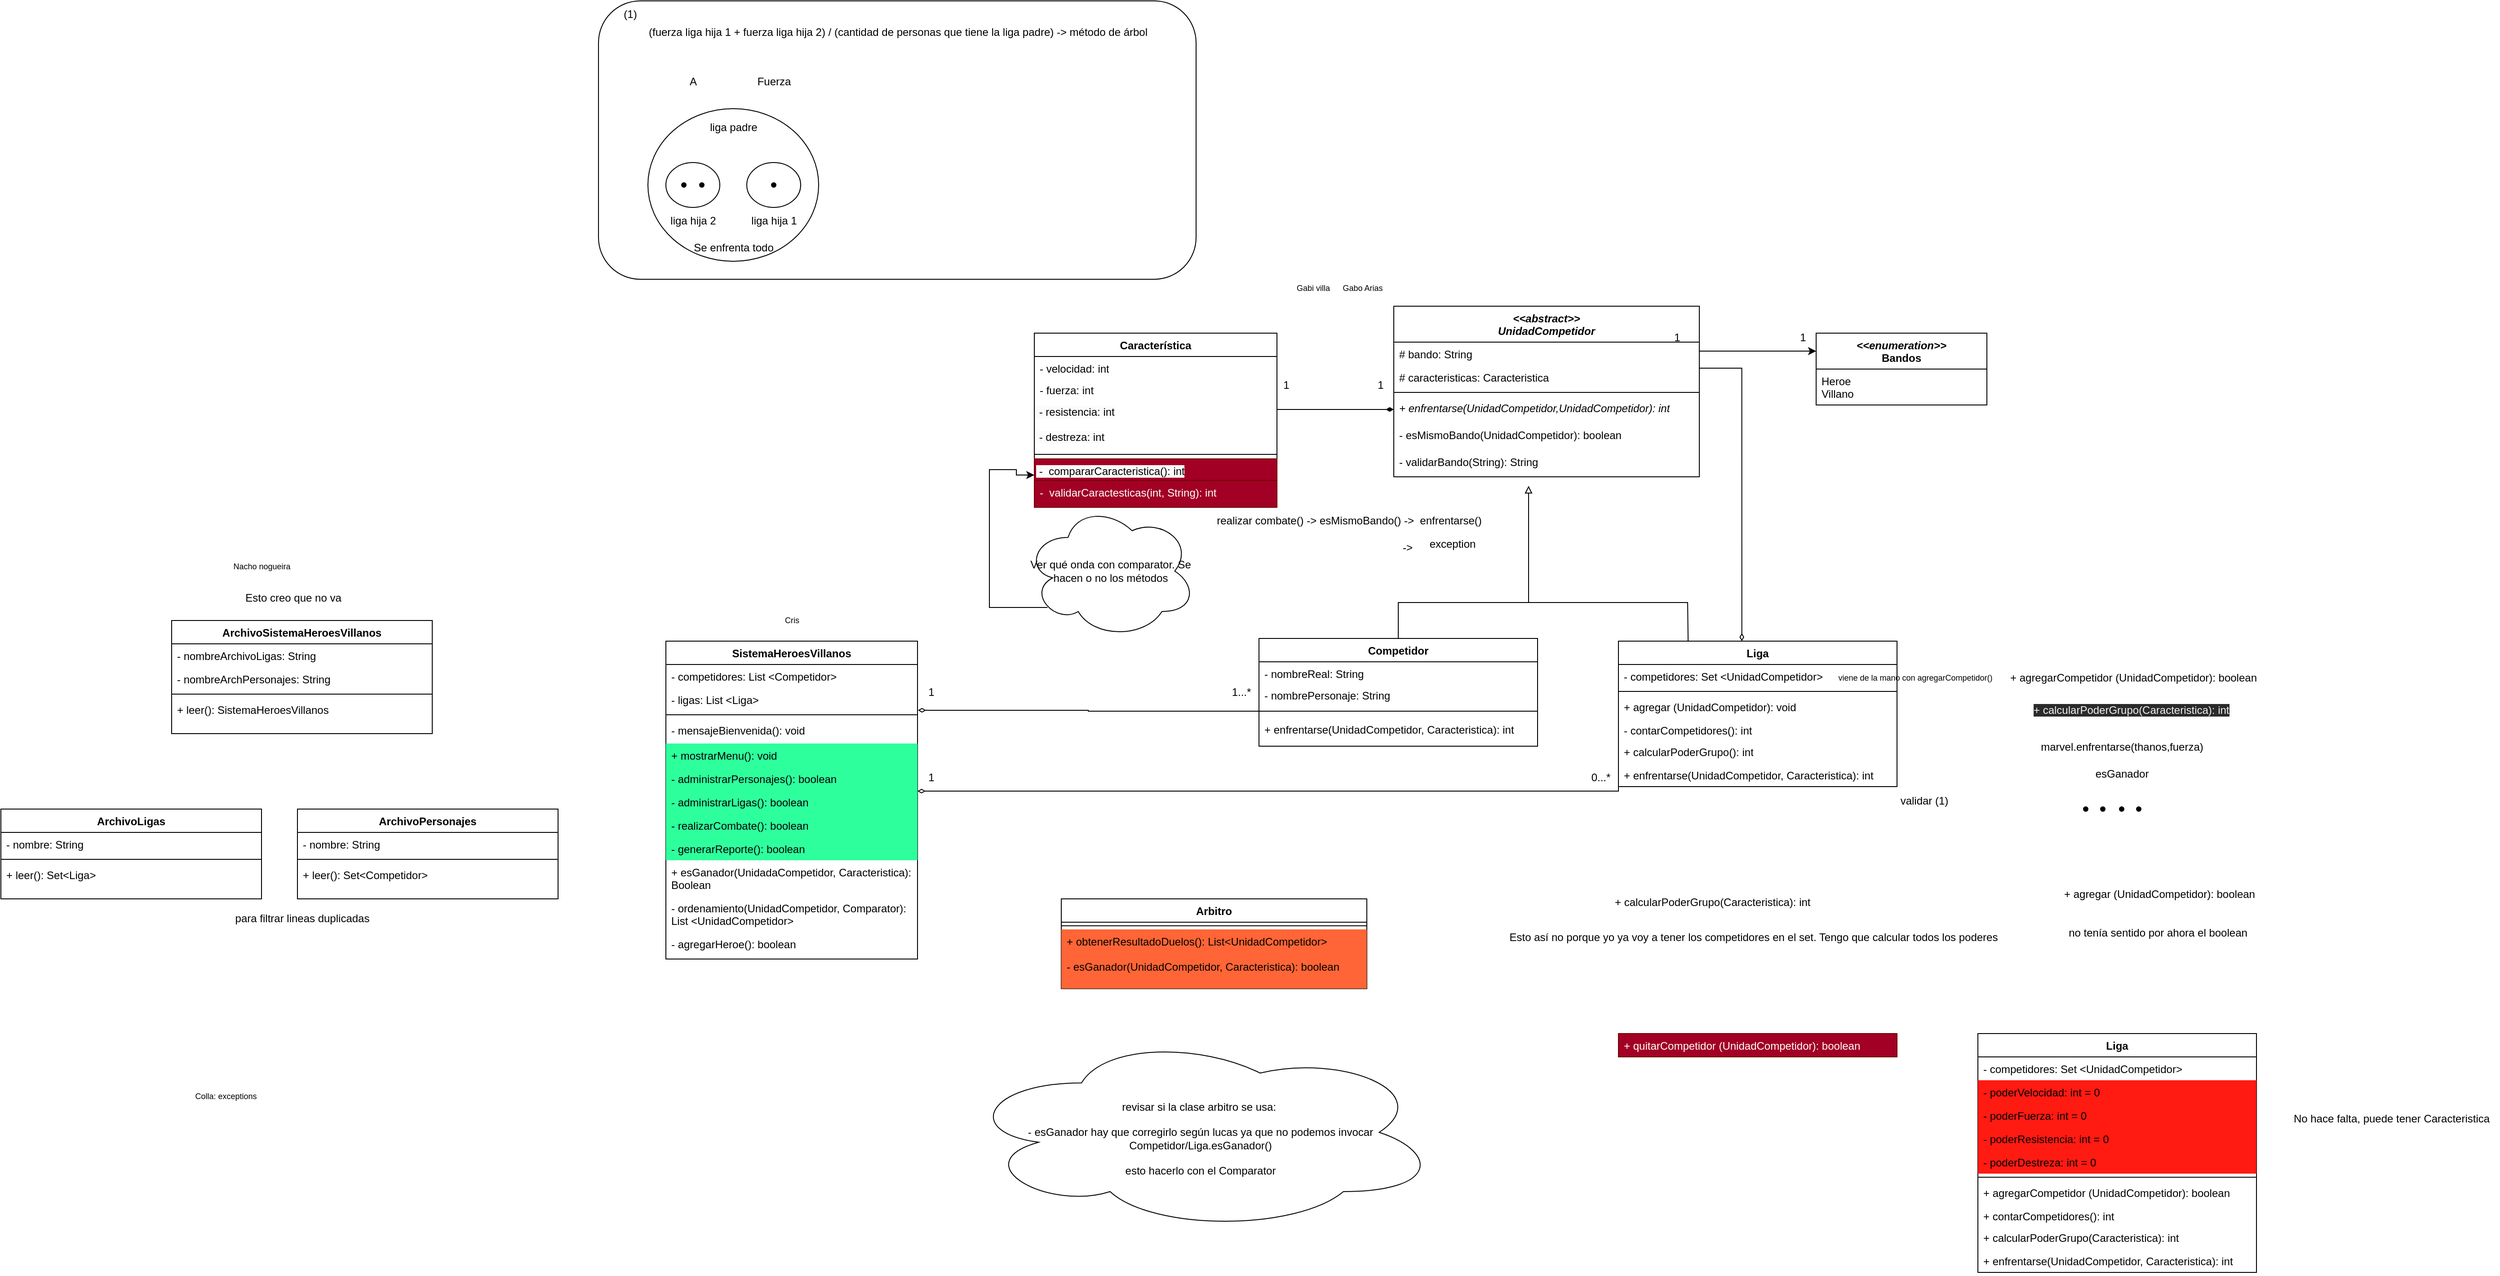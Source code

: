 <mxfile version="22.0.8" type="device">
  <diagram name="Page-1" id="vqeGl7__MS6L4NNuizfv">
    <mxGraphModel dx="3026" dy="1610" grid="1" gridSize="10" guides="1" tooltips="1" connect="1" arrows="1" fold="1" page="1" pageScale="1" pageWidth="850" pageHeight="1100" math="0" shadow="0">
      <root>
        <mxCell id="0" />
        <mxCell id="1" parent="0" />
        <mxCell id="6iUq0RLo29yA2gXEmjWx-30" value="" style="rounded=1;whiteSpace=wrap;html=1;" parent="1" vertex="1">
          <mxGeometry x="-675" y="-390" width="665" height="310" as="geometry" />
        </mxCell>
        <mxCell id="stxOI4bzDLG80uCZGU0x-5" value="&lt;i&gt;&amp;lt;&amp;lt;abstract&amp;gt;&amp;gt;&lt;br&gt;UnidadCompetidor&lt;/i&gt;" style="swimlane;fontStyle=1;align=center;verticalAlign=top;childLayout=stackLayout;horizontal=1;startSize=40;horizontalStack=0;resizeParent=1;resizeParentMax=0;resizeLast=0;collapsible=1;marginBottom=0;whiteSpace=wrap;html=1;" parent="1" vertex="1">
          <mxGeometry x="210" y="-50" width="340" height="190" as="geometry" />
        </mxCell>
        <mxCell id="AcUW_i01gj4ODNEYfbEC-1" value="# bando: String" style="text;strokeColor=none;fillColor=none;align=left;verticalAlign=top;spacingLeft=4;spacingRight=4;overflow=hidden;rotatable=0;points=[[0,0.5],[1,0.5]];portConstraint=eastwest;whiteSpace=wrap;html=1;" parent="stxOI4bzDLG80uCZGU0x-5" vertex="1">
          <mxGeometry y="40" width="340" height="26" as="geometry" />
        </mxCell>
        <mxCell id="llh7_zKv0ECWSXMCoc-f-8" value="# caracteristicas: Caracteristica" style="text;strokeColor=none;fillColor=none;align=left;verticalAlign=top;spacingLeft=4;spacingRight=4;overflow=hidden;rotatable=0;points=[[0,0.5],[1,0.5]];portConstraint=eastwest;whiteSpace=wrap;html=1;" parent="stxOI4bzDLG80uCZGU0x-5" vertex="1">
          <mxGeometry y="66" width="340" height="26" as="geometry" />
        </mxCell>
        <mxCell id="stxOI4bzDLG80uCZGU0x-8" value="" style="line;strokeWidth=1;fillColor=none;align=left;verticalAlign=middle;spacingTop=-1;spacingLeft=3;spacingRight=3;rotatable=0;labelPosition=right;points=[];portConstraint=eastwest;strokeColor=inherit;" parent="stxOI4bzDLG80uCZGU0x-5" vertex="1">
          <mxGeometry y="92" width="340" height="8" as="geometry" />
        </mxCell>
        <mxCell id="stxOI4bzDLG80uCZGU0x-10" value="&lt;i&gt;+ enfrentarse(UnidadCompetidor,UnidadCompetidor): int&lt;/i&gt;" style="text;strokeColor=none;fillColor=none;align=left;verticalAlign=top;spacingLeft=4;spacingRight=4;overflow=hidden;rotatable=0;points=[[0,0.5],[1,0.5]];portConstraint=eastwest;whiteSpace=wrap;html=1;" parent="stxOI4bzDLG80uCZGU0x-5" vertex="1">
          <mxGeometry y="100" width="340" height="30" as="geometry" />
        </mxCell>
        <mxCell id="llh7_zKv0ECWSXMCoc-f-4" value="- esMismoBando(UnidadCompetidor): boolean" style="text;strokeColor=none;fillColor=none;align=left;verticalAlign=top;spacingLeft=4;spacingRight=4;overflow=hidden;rotatable=0;points=[[0,0.5],[1,0.5]];portConstraint=eastwest;whiteSpace=wrap;html=1;" parent="stxOI4bzDLG80uCZGU0x-5" vertex="1">
          <mxGeometry y="130" width="340" height="30" as="geometry" />
        </mxCell>
        <mxCell id="AcUW_i01gj4ODNEYfbEC-2" value="- validarBando(String): String" style="text;strokeColor=none;fillColor=none;align=left;verticalAlign=top;spacingLeft=4;spacingRight=4;overflow=hidden;rotatable=0;points=[[0,0.5],[1,0.5]];portConstraint=eastwest;whiteSpace=wrap;html=1;" parent="stxOI4bzDLG80uCZGU0x-5" vertex="1">
          <mxGeometry y="160" width="340" height="30" as="geometry" />
        </mxCell>
        <mxCell id="stxOI4bzDLG80uCZGU0x-12" style="edgeStyle=orthogonalEdgeStyle;rounded=0;orthogonalLoop=1;jettySize=auto;html=1;endArrow=none;endFill=0;startArrow=diamondThin;startFill=0;exitX=0.443;exitY=0;exitDx=0;exitDy=0;exitPerimeter=0;" parent="1" source="stxOI4bzDLG80uCZGU0x-13" edge="1">
          <mxGeometry relative="1" as="geometry">
            <mxPoint x="530.034" y="437.1" as="sourcePoint" />
            <mxPoint x="550" y="19" as="targetPoint" />
            <Array as="points">
              <mxPoint x="597" y="19" />
            </Array>
          </mxGeometry>
        </mxCell>
        <mxCell id="stxOI4bzDLG80uCZGU0x-13" value="Liga" style="swimlane;fontStyle=1;align=center;verticalAlign=top;childLayout=stackLayout;horizontal=1;startSize=26;horizontalStack=0;resizeParent=1;resizeParentMax=0;resizeLast=0;collapsible=1;marginBottom=0;whiteSpace=wrap;html=1;" parent="1" vertex="1">
          <mxGeometry x="460" y="323" width="310" height="162" as="geometry" />
        </mxCell>
        <mxCell id="stxOI4bzDLG80uCZGU0x-14" value="- competidores: Set &amp;lt;UnidadCompetidor&amp;gt;&amp;nbsp;" style="text;strokeColor=none;fillColor=none;align=left;verticalAlign=top;spacingLeft=4;spacingRight=4;overflow=hidden;rotatable=0;points=[[0,0.5],[1,0.5]];portConstraint=eastwest;whiteSpace=wrap;html=1;" parent="stxOI4bzDLG80uCZGU0x-13" vertex="1">
          <mxGeometry y="26" width="310" height="26" as="geometry" />
        </mxCell>
        <mxCell id="stxOI4bzDLG80uCZGU0x-15" value="" style="line;strokeWidth=1;fillColor=none;align=left;verticalAlign=middle;spacingTop=-1;spacingLeft=3;spacingRight=3;rotatable=0;labelPosition=right;points=[];portConstraint=eastwest;strokeColor=inherit;" parent="stxOI4bzDLG80uCZGU0x-13" vertex="1">
          <mxGeometry y="52" width="310" height="8" as="geometry" />
        </mxCell>
        <mxCell id="b7jHJYOFLMWEE6eawsv5-22" value="+ agregar (UnidadCompetidor): void" style="text;strokeColor=none;fillColor=none;align=left;verticalAlign=top;spacingLeft=4;spacingRight=4;overflow=hidden;rotatable=0;points=[[0,0.5],[1,0.5]];portConstraint=eastwest;whiteSpace=wrap;html=1;" parent="stxOI4bzDLG80uCZGU0x-13" vertex="1">
          <mxGeometry y="60" width="310" height="26" as="geometry" />
        </mxCell>
        <mxCell id="6iUq0RLo29yA2gXEmjWx-31" value="- contarCompetidores(): int" style="text;strokeColor=none;fillColor=none;align=left;verticalAlign=top;spacingLeft=4;spacingRight=4;overflow=hidden;rotatable=0;points=[[0,0.5],[1,0.5]];portConstraint=eastwest;whiteSpace=wrap;html=1;" parent="stxOI4bzDLG80uCZGU0x-13" vertex="1">
          <mxGeometry y="86" width="310" height="24" as="geometry" />
        </mxCell>
        <mxCell id="stxOI4bzDLG80uCZGU0x-54" value="+ calcularPoderGrupo(): int" style="text;strokeColor=none;fillColor=none;align=left;verticalAlign=top;spacingLeft=4;spacingRight=4;overflow=hidden;rotatable=0;points=[[0,0.5],[1,0.5]];portConstraint=eastwest;whiteSpace=wrap;html=1;" parent="stxOI4bzDLG80uCZGU0x-13" vertex="1">
          <mxGeometry y="110" width="310" height="26" as="geometry" />
        </mxCell>
        <mxCell id="stxOI4bzDLG80uCZGU0x-16" value="+ enfrentarse(UnidadCompetidor, Caracteristica): int" style="text;strokeColor=none;fillColor=none;align=left;verticalAlign=top;spacingLeft=4;spacingRight=4;overflow=hidden;rotatable=0;points=[[0,0.5],[1,0.5]];portConstraint=eastwest;whiteSpace=wrap;html=1;" parent="stxOI4bzDLG80uCZGU0x-13" vertex="1">
          <mxGeometry y="136" width="310" height="26" as="geometry" />
        </mxCell>
        <mxCell id="b7jHJYOFLMWEE6eawsv5-19" style="edgeStyle=orthogonalEdgeStyle;rounded=0;orthogonalLoop=1;jettySize=auto;html=1;endArrow=none;endFill=0;" parent="1" source="stxOI4bzDLG80uCZGU0x-29" edge="1">
          <mxGeometry relative="1" as="geometry">
            <mxPoint x="360" y="280" as="targetPoint" />
            <Array as="points">
              <mxPoint x="215" y="280" />
            </Array>
          </mxGeometry>
        </mxCell>
        <mxCell id="stxOI4bzDLG80uCZGU0x-29" value="Competidor" style="swimlane;fontStyle=1;align=center;verticalAlign=top;childLayout=stackLayout;horizontal=1;startSize=26;horizontalStack=0;resizeParent=1;resizeParentMax=0;resizeLast=0;collapsible=1;marginBottom=0;whiteSpace=wrap;html=1;" parent="1" vertex="1">
          <mxGeometry x="60" y="320" width="310" height="120" as="geometry" />
        </mxCell>
        <mxCell id="stxOI4bzDLG80uCZGU0x-6" value="- nombreReal: String" style="text;strokeColor=none;fillColor=none;align=left;verticalAlign=top;spacingLeft=4;spacingRight=4;overflow=hidden;rotatable=0;points=[[0,0.5],[1,0.5]];portConstraint=eastwest;whiteSpace=wrap;html=1;" parent="stxOI4bzDLG80uCZGU0x-29" vertex="1">
          <mxGeometry y="26" width="310" height="24" as="geometry" />
        </mxCell>
        <mxCell id="b7jHJYOFLMWEE6eawsv5-17" value="- nombrePersonaje: String" style="text;strokeColor=none;fillColor=none;align=left;verticalAlign=top;spacingLeft=4;spacingRight=4;overflow=hidden;rotatable=0;points=[[0,0.5],[1,0.5]];portConstraint=eastwest;whiteSpace=wrap;html=1;" parent="stxOI4bzDLG80uCZGU0x-29" vertex="1">
          <mxGeometry y="50" width="310" height="24" as="geometry" />
        </mxCell>
        <mxCell id="stxOI4bzDLG80uCZGU0x-31" value="" style="line;strokeWidth=1;fillColor=none;align=left;verticalAlign=middle;spacingTop=-1;spacingLeft=3;spacingRight=3;rotatable=0;labelPosition=right;points=[];portConstraint=eastwest;strokeColor=inherit;" parent="stxOI4bzDLG80uCZGU0x-29" vertex="1">
          <mxGeometry y="74" width="310" height="14" as="geometry" />
        </mxCell>
        <mxCell id="stxOI4bzDLG80uCZGU0x-32" value="+ enfrentarse(UnidadCompetidor, Caracteristica): int" style="text;strokeColor=none;fillColor=none;align=left;verticalAlign=top;spacingLeft=4;spacingRight=4;overflow=hidden;rotatable=0;points=[[0,0.5],[1,0.5]];portConstraint=eastwest;whiteSpace=wrap;html=1;" parent="stxOI4bzDLG80uCZGU0x-29" vertex="1">
          <mxGeometry y="88" width="310" height="32" as="geometry" />
        </mxCell>
        <mxCell id="stxOI4bzDLG80uCZGU0x-33" style="edgeStyle=orthogonalEdgeStyle;rounded=0;orthogonalLoop=1;jettySize=auto;html=1;endArrow=block;endFill=0;exitX=0.25;exitY=0;exitDx=0;exitDy=0;" parent="1" source="stxOI4bzDLG80uCZGU0x-13" edge="1">
          <mxGeometry relative="1" as="geometry">
            <mxPoint x="485" y="319.01" as="sourcePoint" />
            <mxPoint x="360" y="150" as="targetPoint" />
            <Array as="points">
              <mxPoint x="537" y="320" />
              <mxPoint x="537" y="280" />
              <mxPoint x="359" y="280" />
            </Array>
          </mxGeometry>
        </mxCell>
        <mxCell id="stxOI4bzDLG80uCZGU0x-60" style="edgeStyle=orthogonalEdgeStyle;rounded=0;orthogonalLoop=1;jettySize=auto;html=1;endArrow=diamondThin;endFill=1;exitX=1;exitY=0;exitDx=0;exitDy=0;entryX=0;entryY=0.5;entryDx=0;entryDy=0;" parent="1" source="llh7_zKv0ECWSXMCoc-f-53" target="stxOI4bzDLG80uCZGU0x-10" edge="1">
          <mxGeometry relative="1" as="geometry">
            <mxPoint x="210" y="100" as="targetPoint" />
            <Array as="points">
              <mxPoint x="80" y="65" />
            </Array>
          </mxGeometry>
        </mxCell>
        <mxCell id="stxOI4bzDLG80uCZGU0x-56" value="Característica" style="swimlane;fontStyle=1;align=center;verticalAlign=top;childLayout=stackLayout;horizontal=1;startSize=26;horizontalStack=0;resizeParent=1;resizeParentMax=0;resizeLast=0;collapsible=1;marginBottom=0;whiteSpace=wrap;html=1;" parent="1" vertex="1">
          <mxGeometry x="-190" y="-20" width="270" height="194" as="geometry" />
        </mxCell>
        <mxCell id="llh7_zKv0ECWSXMCoc-f-51" value="&lt;div&gt;- velocidad: int&lt;br&gt;&lt;/div&gt;" style="text;strokeColor=none;fillColor=none;align=left;verticalAlign=top;spacingLeft=4;spacingRight=4;overflow=hidden;rotatable=0;points=[[0,0.5],[1,0.5]];portConstraint=eastwest;whiteSpace=wrap;html=1;" parent="stxOI4bzDLG80uCZGU0x-56" vertex="1">
          <mxGeometry y="26" width="270" height="24" as="geometry" />
        </mxCell>
        <mxCell id="llh7_zKv0ECWSXMCoc-f-52" value="&lt;div&gt;- fuerza: int&lt;br&gt;&lt;/div&gt;" style="text;strokeColor=none;fillColor=none;align=left;verticalAlign=top;spacingLeft=4;spacingRight=4;overflow=hidden;rotatable=0;points=[[0,0.5],[1,0.5]];portConstraint=eastwest;whiteSpace=wrap;html=1;" parent="stxOI4bzDLG80uCZGU0x-56" vertex="1">
          <mxGeometry y="50" width="270" height="24" as="geometry" />
        </mxCell>
        <mxCell id="llh7_zKv0ECWSXMCoc-f-53" value="&lt;span style=&quot;color: rgb(0, 0, 0); font-family: Helvetica; font-size: 12px; font-style: normal; font-variant-ligatures: normal; font-variant-caps: normal; font-weight: 400; letter-spacing: normal; orphans: 2; text-align: left; text-indent: 0px; text-transform: none; widows: 2; word-spacing: 0px; -webkit-text-stroke-width: 0px; background-color: rgb(251, 251, 251); text-decoration-thickness: initial; text-decoration-style: initial; text-decoration-color: initial; float: none; display: inline !important;&quot;&gt;&amp;nbsp;- resistencia: int&lt;/span&gt;" style="text;whiteSpace=wrap;html=1;" parent="stxOI4bzDLG80uCZGU0x-56" vertex="1">
          <mxGeometry y="74" width="270" height="28" as="geometry" />
        </mxCell>
        <mxCell id="llh7_zKv0ECWSXMCoc-f-54" value="&lt;span style=&quot;color: rgb(0, 0, 0); font-family: Helvetica; font-size: 12px; font-style: normal; font-variant-ligatures: normal; font-variant-caps: normal; font-weight: 400; letter-spacing: normal; orphans: 2; text-align: left; text-indent: 0px; text-transform: none; widows: 2; word-spacing: 0px; -webkit-text-stroke-width: 0px; background-color: rgb(251, 251, 251); text-decoration-thickness: initial; text-decoration-style: initial; text-decoration-color: initial; float: none; display: inline !important;&quot;&gt;&amp;nbsp;- destreza: int&lt;/span&gt;" style="text;whiteSpace=wrap;html=1;" parent="stxOI4bzDLG80uCZGU0x-56" vertex="1">
          <mxGeometry y="102" width="270" height="28" as="geometry" />
        </mxCell>
        <mxCell id="stxOI4bzDLG80uCZGU0x-58" value="" style="line;strokeWidth=1;fillColor=none;align=left;verticalAlign=middle;spacingTop=-1;spacingLeft=3;spacingRight=3;rotatable=0;labelPosition=right;points=[];portConstraint=eastwest;strokeColor=inherit;" parent="stxOI4bzDLG80uCZGU0x-56" vertex="1">
          <mxGeometry y="130" width="270" height="10" as="geometry" />
        </mxCell>
        <mxCell id="llh7_zKv0ECWSXMCoc-f-57" value="&lt;span style=&quot;color: rgb(0, 0, 0); font-family: Helvetica; font-size: 12px; font-style: normal; font-variant-ligatures: normal; font-variant-caps: normal; font-weight: 400; letter-spacing: normal; orphans: 2; text-align: left; text-indent: 0px; text-transform: none; widows: 2; word-spacing: 0px; -webkit-text-stroke-width: 0px; background-color: rgb(251, 251, 251); text-decoration-thickness: initial; text-decoration-style: initial; text-decoration-color: initial; float: none; display: inline !important;&quot;&gt;&amp;nbsp;-&amp;nbsp; compararCaracteristica(): int&lt;/span&gt;" style="text;whiteSpace=wrap;html=1;fillColor=#a20025;fontColor=#ffffff;strokeColor=#6F0000;" parent="stxOI4bzDLG80uCZGU0x-56" vertex="1">
          <mxGeometry y="140" width="270" height="24" as="geometry" />
        </mxCell>
        <mxCell id="llh7_zKv0ECWSXMCoc-f-47" value="-&amp;nbsp; validarCaractesticas(int, String): int" style="text;strokeColor=#6F0000;fillColor=#a20025;align=left;verticalAlign=top;spacingLeft=4;spacingRight=4;overflow=hidden;rotatable=0;points=[[0,0.5],[1,0.5]];portConstraint=eastwest;whiteSpace=wrap;html=1;fontColor=#ffffff;" parent="stxOI4bzDLG80uCZGU0x-56" vertex="1">
          <mxGeometry y="164" width="270" height="30" as="geometry" />
        </mxCell>
        <mxCell id="H1fsQ4VHug_uVCeDuns9-3" style="edgeStyle=orthogonalEdgeStyle;rounded=0;orthogonalLoop=1;jettySize=auto;html=1;startArrow=diamondThin;startFill=0;endArrow=none;endFill=0;exitX=1.002;exitY=0.961;exitDx=0;exitDy=0;exitPerimeter=0;" parent="1" source="H1fsQ4VHug_uVCeDuns9-2" edge="1">
          <mxGeometry relative="1" as="geometry">
            <mxPoint x="60" y="400" as="targetPoint" />
            <Array as="points">
              <mxPoint x="-130" y="400" />
              <mxPoint x="60" y="401" />
            </Array>
          </mxGeometry>
        </mxCell>
        <mxCell id="H1fsQ4VHug_uVCeDuns9-5" style="edgeStyle=orthogonalEdgeStyle;rounded=0;orthogonalLoop=1;jettySize=auto;html=1;entryX=0;entryY=0.5;entryDx=0;entryDy=0;endArrow=none;endFill=0;startArrow=diamondThin;startFill=0;" parent="1" source="stxOI4bzDLG80uCZGU0x-63" target="stxOI4bzDLG80uCZGU0x-54" edge="1">
          <mxGeometry relative="1" as="geometry">
            <Array as="points">
              <mxPoint x="460" y="490" />
            </Array>
          </mxGeometry>
        </mxCell>
        <mxCell id="stxOI4bzDLG80uCZGU0x-63" value="SistemaHeroesVillanos" style="swimlane;fontStyle=1;align=center;verticalAlign=top;childLayout=stackLayout;horizontal=1;startSize=26;horizontalStack=0;resizeParent=1;resizeParentMax=0;resizeLast=0;collapsible=1;marginBottom=0;whiteSpace=wrap;html=1;" parent="1" vertex="1">
          <mxGeometry x="-600" y="323" width="280" height="354" as="geometry" />
        </mxCell>
        <mxCell id="stxOI4bzDLG80uCZGU0x-69" value="- competidores: List &amp;lt;Competidor&amp;gt;" style="text;strokeColor=none;fillColor=none;align=left;verticalAlign=top;spacingLeft=4;spacingRight=4;overflow=hidden;rotatable=0;points=[[0,0.5],[1,0.5]];portConstraint=eastwest;whiteSpace=wrap;html=1;" parent="stxOI4bzDLG80uCZGU0x-63" vertex="1">
          <mxGeometry y="26" width="280" height="26" as="geometry" />
        </mxCell>
        <mxCell id="H1fsQ4VHug_uVCeDuns9-2" value="- ligas: List &amp;lt;Liga&amp;gt;" style="text;strokeColor=none;fillColor=none;align=left;verticalAlign=top;spacingLeft=4;spacingRight=4;overflow=hidden;rotatable=0;points=[[0,0.5],[1,0.5]];portConstraint=eastwest;whiteSpace=wrap;html=1;" parent="stxOI4bzDLG80uCZGU0x-63" vertex="1">
          <mxGeometry y="52" width="280" height="26" as="geometry" />
        </mxCell>
        <mxCell id="stxOI4bzDLG80uCZGU0x-70" value="" style="line;strokeWidth=1;fillColor=none;align=left;verticalAlign=middle;spacingTop=-1;spacingLeft=3;spacingRight=3;rotatable=0;labelPosition=right;points=[];portConstraint=eastwest;strokeColor=inherit;" parent="stxOI4bzDLG80uCZGU0x-63" vertex="1">
          <mxGeometry y="78" width="280" height="8" as="geometry" />
        </mxCell>
        <mxCell id="stxOI4bzDLG80uCZGU0x-72" value="- mensajeBienvenida(): void" style="text;strokeColor=none;fillColor=none;align=left;verticalAlign=top;spacingLeft=4;spacingRight=4;overflow=hidden;rotatable=0;points=[[0,0.5],[1,0.5]];portConstraint=eastwest;whiteSpace=wrap;html=1;" parent="stxOI4bzDLG80uCZGU0x-63" vertex="1">
          <mxGeometry y="86" width="280" height="28" as="geometry" />
        </mxCell>
        <mxCell id="stxOI4bzDLG80uCZGU0x-71" value="+ mostrarMenu(): void" style="text;strokeColor=none;fillColor=#2EFF9D;align=left;verticalAlign=top;spacingLeft=4;spacingRight=4;overflow=hidden;rotatable=0;points=[[0,0.5],[1,0.5]];portConstraint=eastwest;whiteSpace=wrap;html=1;" parent="stxOI4bzDLG80uCZGU0x-63" vertex="1">
          <mxGeometry y="114" width="280" height="26" as="geometry" />
        </mxCell>
        <mxCell id="stxOI4bzDLG80uCZGU0x-74" value="- administrarPersonajes(): boolean" style="text;strokeColor=none;fillColor=#2EFF9D;align=left;verticalAlign=top;spacingLeft=4;spacingRight=4;overflow=hidden;rotatable=0;points=[[0,0.5],[1,0.5]];portConstraint=eastwest;whiteSpace=wrap;html=1;" parent="stxOI4bzDLG80uCZGU0x-63" vertex="1">
          <mxGeometry y="140" width="280" height="26" as="geometry" />
        </mxCell>
        <mxCell id="stxOI4bzDLG80uCZGU0x-75" value="- administrarLigas(): boolean" style="text;strokeColor=none;fillColor=#2EFF9D;align=left;verticalAlign=top;spacingLeft=4;spacingRight=4;overflow=hidden;rotatable=0;points=[[0,0.5],[1,0.5]];portConstraint=eastwest;whiteSpace=wrap;html=1;" parent="stxOI4bzDLG80uCZGU0x-63" vertex="1">
          <mxGeometry y="166" width="280" height="26" as="geometry" />
        </mxCell>
        <mxCell id="stxOI4bzDLG80uCZGU0x-76" value="- realizarCombate(): boolean" style="text;strokeColor=none;fillColor=#2EFF9D;align=left;verticalAlign=top;spacingLeft=4;spacingRight=4;overflow=hidden;rotatable=0;points=[[0,0.5],[1,0.5]];portConstraint=eastwest;whiteSpace=wrap;html=1;" parent="stxOI4bzDLG80uCZGU0x-63" vertex="1">
          <mxGeometry y="192" width="280" height="26" as="geometry" />
        </mxCell>
        <mxCell id="stxOI4bzDLG80uCZGU0x-73" value="- generarReporte(): boolean" style="text;strokeColor=none;fillColor=#2EFF9D;align=left;verticalAlign=top;spacingLeft=4;spacingRight=4;overflow=hidden;rotatable=0;points=[[0,0.5],[1,0.5]];portConstraint=eastwest;whiteSpace=wrap;html=1;" parent="stxOI4bzDLG80uCZGU0x-63" vertex="1">
          <mxGeometry y="218" width="280" height="26" as="geometry" />
        </mxCell>
        <mxCell id="B4OTAOAccD99HmhTTiIt-1" value="+ esGanador(UnidadaCompetidor, Caracteristica): Boolean" style="text;strokeColor=none;fillColor=none;align=left;verticalAlign=top;spacingLeft=4;spacingRight=4;overflow=hidden;rotatable=0;points=[[0,0.5],[1,0.5]];portConstraint=eastwest;whiteSpace=wrap;html=1;" vertex="1" parent="stxOI4bzDLG80uCZGU0x-63">
          <mxGeometry y="244" width="280" height="40" as="geometry" />
        </mxCell>
        <mxCell id="H1fsQ4VHug_uVCeDuns9-10" value="- ordenamiento(UnidadCompetidor, Comparator): List &amp;lt;UnidadCompetidor&amp;gt;" style="text;strokeColor=none;fillColor=none;align=left;verticalAlign=top;spacingLeft=4;spacingRight=4;overflow=hidden;rotatable=0;points=[[0,0.5],[1,0.5]];portConstraint=eastwest;whiteSpace=wrap;html=1;" parent="stxOI4bzDLG80uCZGU0x-63" vertex="1">
          <mxGeometry y="284" width="280" height="40" as="geometry" />
        </mxCell>
        <mxCell id="6iUq0RLo29yA2gXEmjWx-5" value="- agregarHeroe(): boolean" style="text;strokeColor=none;fillColor=none;align=left;verticalAlign=top;spacingLeft=4;spacingRight=4;overflow=hidden;rotatable=0;points=[[0,0.5],[1,0.5]];portConstraint=eastwest;whiteSpace=wrap;html=1;" parent="stxOI4bzDLG80uCZGU0x-63" vertex="1">
          <mxGeometry y="324" width="280" height="30" as="geometry" />
        </mxCell>
        <mxCell id="H1fsQ4VHug_uVCeDuns9-6" value="Arbitro" style="swimlane;fontStyle=1;align=center;verticalAlign=top;childLayout=stackLayout;horizontal=1;startSize=26;horizontalStack=0;resizeParent=1;resizeParentMax=0;resizeLast=0;collapsible=1;marginBottom=0;whiteSpace=wrap;html=1;fillColor=none;" parent="1" vertex="1">
          <mxGeometry x="-160" y="610" width="340" height="100" as="geometry" />
        </mxCell>
        <mxCell id="H1fsQ4VHug_uVCeDuns9-9" value="" style="line;strokeWidth=1;fillColor=none;align=left;verticalAlign=middle;spacingTop=-1;spacingLeft=3;spacingRight=3;rotatable=0;labelPosition=right;points=[];portConstraint=eastwest;strokeColor=inherit;" parent="H1fsQ4VHug_uVCeDuns9-6" vertex="1">
          <mxGeometry y="26" width="340" height="8" as="geometry" />
        </mxCell>
        <mxCell id="tYWx_msfVDKdeJvFBhLB-1" value="+ obtenerResultadoDuelos(): List&amp;lt;UnidadCompetidor&amp;gt;" style="text;fillColor=#FF6536;align=left;verticalAlign=top;spacingLeft=4;spacingRight=4;overflow=hidden;rotatable=0;points=[[0,0.5],[1,0.5]];portConstraint=eastwest;whiteSpace=wrap;html=1;" parent="H1fsQ4VHug_uVCeDuns9-6" vertex="1">
          <mxGeometry y="34" width="340" height="28" as="geometry" />
        </mxCell>
        <mxCell id="H1fsQ4VHug_uVCeDuns9-40" value="- esGanador(UnidadCompetidor, Caracteristica): boolean" style="text;strokeColor=none;fillColor=#FF6536;align=left;verticalAlign=top;spacingLeft=4;spacingRight=4;overflow=hidden;rotatable=0;points=[[0,0.5],[1,0.5]];portConstraint=eastwest;whiteSpace=wrap;html=1;" parent="H1fsQ4VHug_uVCeDuns9-6" vertex="1">
          <mxGeometry y="62" width="340" height="38" as="geometry" />
        </mxCell>
        <mxCell id="H1fsQ4VHug_uVCeDuns9-22" value="ArchivoLigas" style="swimlane;fontStyle=1;align=center;verticalAlign=top;childLayout=stackLayout;horizontal=1;startSize=26;horizontalStack=0;resizeParent=1;resizeParentMax=0;resizeLast=0;collapsible=1;marginBottom=0;whiteSpace=wrap;html=1;" parent="1" vertex="1">
          <mxGeometry x="-1340" y="510" width="290" height="100" as="geometry" />
        </mxCell>
        <mxCell id="H1fsQ4VHug_uVCeDuns9-23" value="- nombre: String" style="text;strokeColor=none;fillColor=none;align=left;verticalAlign=top;spacingLeft=4;spacingRight=4;overflow=hidden;rotatable=0;points=[[0,0.5],[1,0.5]];portConstraint=eastwest;whiteSpace=wrap;html=1;" parent="H1fsQ4VHug_uVCeDuns9-22" vertex="1">
          <mxGeometry y="26" width="290" height="26" as="geometry" />
        </mxCell>
        <mxCell id="H1fsQ4VHug_uVCeDuns9-24" value="" style="line;strokeWidth=1;fillColor=none;align=left;verticalAlign=middle;spacingTop=-1;spacingLeft=3;spacingRight=3;rotatable=0;labelPosition=right;points=[];portConstraint=eastwest;strokeColor=inherit;" parent="H1fsQ4VHug_uVCeDuns9-22" vertex="1">
          <mxGeometry y="52" width="290" height="8" as="geometry" />
        </mxCell>
        <mxCell id="H1fsQ4VHug_uVCeDuns9-25" value="+ leer(): Set&amp;lt;Liga&amp;gt;&amp;nbsp;" style="text;strokeColor=none;fillColor=none;align=left;verticalAlign=top;spacingLeft=4;spacingRight=4;overflow=hidden;rotatable=0;points=[[0,0.5],[1,0.5]];portConstraint=eastwest;whiteSpace=wrap;html=1;" parent="H1fsQ4VHug_uVCeDuns9-22" vertex="1">
          <mxGeometry y="60" width="290" height="40" as="geometry" />
        </mxCell>
        <mxCell id="H1fsQ4VHug_uVCeDuns9-26" value="ArchivoPersonajes" style="swimlane;fontStyle=1;align=center;verticalAlign=top;childLayout=stackLayout;horizontal=1;startSize=26;horizontalStack=0;resizeParent=1;resizeParentMax=0;resizeLast=0;collapsible=1;marginBottom=0;whiteSpace=wrap;html=1;" parent="1" vertex="1">
          <mxGeometry x="-1010" y="510" width="290" height="100" as="geometry" />
        </mxCell>
        <mxCell id="H1fsQ4VHug_uVCeDuns9-27" value="- nombre: String" style="text;strokeColor=none;fillColor=none;align=left;verticalAlign=top;spacingLeft=4;spacingRight=4;overflow=hidden;rotatable=0;points=[[0,0.5],[1,0.5]];portConstraint=eastwest;whiteSpace=wrap;html=1;" parent="H1fsQ4VHug_uVCeDuns9-26" vertex="1">
          <mxGeometry y="26" width="290" height="26" as="geometry" />
        </mxCell>
        <mxCell id="H1fsQ4VHug_uVCeDuns9-28" value="" style="line;strokeWidth=1;fillColor=none;align=left;verticalAlign=middle;spacingTop=-1;spacingLeft=3;spacingRight=3;rotatable=0;labelPosition=right;points=[];portConstraint=eastwest;strokeColor=inherit;" parent="H1fsQ4VHug_uVCeDuns9-26" vertex="1">
          <mxGeometry y="52" width="290" height="8" as="geometry" />
        </mxCell>
        <mxCell id="H1fsQ4VHug_uVCeDuns9-29" value="+ leer(): Set&amp;lt;Competidor&amp;gt;&amp;nbsp;" style="text;strokeColor=none;fillColor=none;align=left;verticalAlign=top;spacingLeft=4;spacingRight=4;overflow=hidden;rotatable=0;points=[[0,0.5],[1,0.5]];portConstraint=eastwest;whiteSpace=wrap;html=1;" parent="H1fsQ4VHug_uVCeDuns9-26" vertex="1">
          <mxGeometry y="60" width="290" height="40" as="geometry" />
        </mxCell>
        <mxCell id="H1fsQ4VHug_uVCeDuns9-30" value="ArchivoSistemaHeroesVillanos" style="swimlane;fontStyle=1;align=center;verticalAlign=top;childLayout=stackLayout;horizontal=1;startSize=26;horizontalStack=0;resizeParent=1;resizeParentMax=0;resizeLast=0;collapsible=1;marginBottom=0;whiteSpace=wrap;html=1;" parent="1" vertex="1">
          <mxGeometry x="-1150" y="300" width="290" height="126" as="geometry" />
        </mxCell>
        <mxCell id="H1fsQ4VHug_uVCeDuns9-31" value="- nombreArchivoLigas: String" style="text;strokeColor=none;fillColor=none;align=left;verticalAlign=top;spacingLeft=4;spacingRight=4;overflow=hidden;rotatable=0;points=[[0,0.5],[1,0.5]];portConstraint=eastwest;whiteSpace=wrap;html=1;" parent="H1fsQ4VHug_uVCeDuns9-30" vertex="1">
          <mxGeometry y="26" width="290" height="26" as="geometry" />
        </mxCell>
        <mxCell id="H1fsQ4VHug_uVCeDuns9-34" value="- nombreArchPersonajes: String" style="text;strokeColor=none;fillColor=none;align=left;verticalAlign=top;spacingLeft=4;spacingRight=4;overflow=hidden;rotatable=0;points=[[0,0.5],[1,0.5]];portConstraint=eastwest;whiteSpace=wrap;html=1;" parent="H1fsQ4VHug_uVCeDuns9-30" vertex="1">
          <mxGeometry y="52" width="290" height="26" as="geometry" />
        </mxCell>
        <mxCell id="H1fsQ4VHug_uVCeDuns9-32" value="" style="line;strokeWidth=1;fillColor=none;align=left;verticalAlign=middle;spacingTop=-1;spacingLeft=3;spacingRight=3;rotatable=0;labelPosition=right;points=[];portConstraint=eastwest;strokeColor=inherit;" parent="H1fsQ4VHug_uVCeDuns9-30" vertex="1">
          <mxGeometry y="78" width="290" height="8" as="geometry" />
        </mxCell>
        <mxCell id="H1fsQ4VHug_uVCeDuns9-33" value="+ leer():&amp;nbsp;SistemaHeroesVillanos" style="text;strokeColor=none;fillColor=none;align=left;verticalAlign=top;spacingLeft=4;spacingRight=4;overflow=hidden;rotatable=0;points=[[0,0.5],[1,0.5]];portConstraint=eastwest;whiteSpace=wrap;html=1;" parent="H1fsQ4VHug_uVCeDuns9-30" vertex="1">
          <mxGeometry y="86" width="290" height="40" as="geometry" />
        </mxCell>
        <mxCell id="b7jHJYOFLMWEE6eawsv5-2" value="&lt;i&gt;&amp;lt;&amp;lt;enumeration&amp;gt;&amp;gt;&lt;br&gt;&lt;/i&gt;Bandos" style="swimlane;fontStyle=1;align=center;verticalAlign=top;childLayout=stackLayout;horizontal=1;startSize=40;horizontalStack=0;resizeParent=1;resizeParentMax=0;resizeLast=0;collapsible=1;marginBottom=0;whiteSpace=wrap;html=1;" parent="1" vertex="1">
          <mxGeometry x="680" y="-20" width="190" height="80" as="geometry" />
        </mxCell>
        <mxCell id="b7jHJYOFLMWEE6eawsv5-3" value="Heroe&lt;br&gt;Villano" style="text;strokeColor=none;fillColor=none;align=left;verticalAlign=top;spacingLeft=4;spacingRight=4;overflow=hidden;rotatable=0;points=[[0,0.5],[1,0.5]];portConstraint=eastwest;whiteSpace=wrap;html=1;" parent="b7jHJYOFLMWEE6eawsv5-2" vertex="1">
          <mxGeometry y="40" width="190" height="40" as="geometry" />
        </mxCell>
        <mxCell id="b7jHJYOFLMWEE6eawsv5-10" style="edgeStyle=orthogonalEdgeStyle;rounded=0;orthogonalLoop=1;jettySize=auto;html=1;entryX=0;entryY=0.25;entryDx=0;entryDy=0;entryPerimeter=0;" parent="1" source="stxOI4bzDLG80uCZGU0x-5" target="b7jHJYOFLMWEE6eawsv5-2" edge="1">
          <mxGeometry relative="1" as="geometry">
            <mxPoint x="670" as="targetPoint" />
            <Array as="points">
              <mxPoint x="560" />
              <mxPoint x="560" />
            </Array>
          </mxGeometry>
        </mxCell>
        <mxCell id="b7jHJYOFLMWEE6eawsv5-11" value="1" style="text;html=1;align=center;verticalAlign=middle;resizable=0;points=[];autosize=1;strokeColor=none;fillColor=none;" parent="1" vertex="1">
          <mxGeometry x="510" y="-30" width="30" height="30" as="geometry" />
        </mxCell>
        <mxCell id="b7jHJYOFLMWEE6eawsv5-12" value="1" style="text;html=1;align=center;verticalAlign=middle;resizable=0;points=[];autosize=1;strokeColor=none;fillColor=none;" parent="1" vertex="1">
          <mxGeometry x="650" y="-30" width="30" height="30" as="geometry" />
        </mxCell>
        <mxCell id="b7jHJYOFLMWEE6eawsv5-20" value="1" style="text;html=1;align=center;verticalAlign=middle;resizable=0;points=[];autosize=1;strokeColor=none;fillColor=none;" parent="1" vertex="1">
          <mxGeometry x="180" y="23" width="30" height="30" as="geometry" />
        </mxCell>
        <mxCell id="b7jHJYOFLMWEE6eawsv5-21" value="1" style="text;html=1;align=center;verticalAlign=middle;resizable=0;points=[];autosize=1;strokeColor=none;fillColor=none;" parent="1" vertex="1">
          <mxGeometry x="75" y="23" width="30" height="30" as="geometry" />
        </mxCell>
        <mxCell id="b7jHJYOFLMWEE6eawsv5-23" value="1" style="text;html=1;align=center;verticalAlign=middle;resizable=0;points=[];autosize=1;strokeColor=none;fillColor=none;" parent="1" vertex="1">
          <mxGeometry x="-320" y="365" width="30" height="30" as="geometry" />
        </mxCell>
        <mxCell id="b7jHJYOFLMWEE6eawsv5-24" value="1...*" style="text;html=1;align=center;verticalAlign=middle;resizable=0;points=[];autosize=1;strokeColor=none;fillColor=none;" parent="1" vertex="1">
          <mxGeometry x="20" y="365" width="40" height="30" as="geometry" />
        </mxCell>
        <mxCell id="b7jHJYOFLMWEE6eawsv5-26" value="&lt;br&gt;revisar si la clase arbitro se usa:&amp;nbsp;&lt;br&gt;&lt;br&gt;- esGanador hay que corregirlo según lucas ya que no podemos invocar Competidor/Liga.esGanador()&lt;br&gt;&lt;br&gt;esto hacerlo con el Comparator" style="ellipse;shape=cloud;whiteSpace=wrap;html=1;" parent="1" vertex="1">
          <mxGeometry x="-270" y="760" width="530" height="220" as="geometry" />
        </mxCell>
        <mxCell id="b7jHJYOFLMWEE6eawsv5-27" value="1" style="text;html=1;align=center;verticalAlign=middle;resizable=0;points=[];autosize=1;strokeColor=none;fillColor=none;" parent="1" vertex="1">
          <mxGeometry x="-320" y="460" width="30" height="30" as="geometry" />
        </mxCell>
        <mxCell id="b7jHJYOFLMWEE6eawsv5-28" value="0...*" style="text;html=1;align=center;verticalAlign=middle;resizable=0;points=[];autosize=1;strokeColor=none;fillColor=none;" parent="1" vertex="1">
          <mxGeometry x="420" y="460" width="40" height="30" as="geometry" />
        </mxCell>
        <mxCell id="6iUq0RLo29yA2gXEmjWx-7" value="marvel.enfrentarse(thanos,fuerza)" style="text;html=1;align=center;verticalAlign=middle;resizable=0;points=[];autosize=1;strokeColor=none;fillColor=none;" parent="1" vertex="1">
          <mxGeometry x="920" y="426" width="200" height="30" as="geometry" />
        </mxCell>
        <mxCell id="6iUq0RLo29yA2gXEmjWx-8" value="" style="shape=waypoint;sketch=0;size=6;pointerEvents=1;points=[];fillColor=none;resizable=0;rotatable=0;perimeter=centerPerimeter;snapToPoint=1;" parent="1" vertex="1">
          <mxGeometry x="960" y="490" width="40" height="40" as="geometry" />
        </mxCell>
        <mxCell id="6iUq0RLo29yA2gXEmjWx-9" value="" style="shape=waypoint;sketch=0;size=6;pointerEvents=1;points=[];fillColor=none;resizable=0;rotatable=0;perimeter=centerPerimeter;snapToPoint=1;" parent="1" vertex="1">
          <mxGeometry x="979" y="490" width="40" height="40" as="geometry" />
        </mxCell>
        <mxCell id="6iUq0RLo29yA2gXEmjWx-10" value="" style="shape=waypoint;sketch=0;size=6;pointerEvents=1;points=[];fillColor=none;resizable=0;rotatable=0;perimeter=centerPerimeter;snapToPoint=1;" parent="1" vertex="1">
          <mxGeometry x="1000" y="490" width="40" height="40" as="geometry" />
        </mxCell>
        <mxCell id="6iUq0RLo29yA2gXEmjWx-11" value="" style="shape=waypoint;sketch=0;size=6;pointerEvents=1;points=[];fillColor=none;resizable=0;rotatable=0;perimeter=centerPerimeter;snapToPoint=1;" parent="1" vertex="1">
          <mxGeometry x="1019" y="490" width="40" height="40" as="geometry" />
        </mxCell>
        <mxCell id="6iUq0RLo29yA2gXEmjWx-12" value="&lt;span style=&quot;color: rgb(240, 240, 240); font-family: Helvetica; font-size: 12px; font-style: normal; font-variant-ligatures: normal; font-variant-caps: normal; font-weight: 400; letter-spacing: normal; orphans: 2; text-align: left; text-indent: 0px; text-transform: none; widows: 2; word-spacing: 0px; -webkit-text-stroke-width: 0px; background-color: rgb(42, 42, 42); text-decoration-thickness: initial; text-decoration-style: initial; text-decoration-color: initial; float: none; display: inline !important;&quot;&gt;+ calcularPoderGrupo(Caracteristica): int&lt;/span&gt;" style="text;whiteSpace=wrap;html=1;" parent="1" vertex="1">
          <mxGeometry x="920" y="386" width="250" height="40" as="geometry" />
        </mxCell>
        <mxCell id="6iUq0RLo29yA2gXEmjWx-13" value="esGanador" style="text;html=1;align=center;verticalAlign=middle;resizable=0;points=[];autosize=1;strokeColor=none;fillColor=none;" parent="1" vertex="1">
          <mxGeometry x="980" y="456" width="80" height="30" as="geometry" />
        </mxCell>
        <mxCell id="6iUq0RLo29yA2gXEmjWx-14" value="+ agregarCompetidor (UnidadCompetidor): boolean" style="text;strokeColor=none;fillColor=none;align=left;verticalAlign=top;spacingLeft=4;spacingRight=4;overflow=hidden;rotatable=0;points=[[0,0.5],[1,0.5]];portConstraint=eastwest;whiteSpace=wrap;html=1;" parent="1" vertex="1">
          <mxGeometry x="890" y="350" width="310" height="26" as="geometry" />
        </mxCell>
        <mxCell id="6iUq0RLo29yA2gXEmjWx-15" value="" style="ellipse;whiteSpace=wrap;html=1;" parent="1" vertex="1">
          <mxGeometry x="-620" y="-270" width="190" height="170" as="geometry" />
        </mxCell>
        <mxCell id="6iUq0RLo29yA2gXEmjWx-16" value="" style="ellipse;whiteSpace=wrap;html=1;" parent="1" vertex="1">
          <mxGeometry x="-600" y="-210" width="60" height="50" as="geometry" />
        </mxCell>
        <mxCell id="6iUq0RLo29yA2gXEmjWx-17" value="" style="ellipse;whiteSpace=wrap;html=1;" parent="1" vertex="1">
          <mxGeometry x="-510" y="-210" width="60" height="50" as="geometry" />
        </mxCell>
        <mxCell id="6iUq0RLo29yA2gXEmjWx-18" value="" style="shape=waypoint;sketch=0;size=6;pointerEvents=1;points=[];fillColor=none;resizable=0;rotatable=0;perimeter=centerPerimeter;snapToPoint=1;" parent="1" vertex="1">
          <mxGeometry x="-600" y="-205" width="40" height="40" as="geometry" />
        </mxCell>
        <mxCell id="6iUq0RLo29yA2gXEmjWx-19" value="" style="shape=waypoint;sketch=0;size=6;pointerEvents=1;points=[];fillColor=none;resizable=0;rotatable=0;perimeter=centerPerimeter;snapToPoint=1;" parent="1" vertex="1">
          <mxGeometry x="-500" y="-205" width="40" height="40" as="geometry" />
        </mxCell>
        <mxCell id="6iUq0RLo29yA2gXEmjWx-23" value="A" style="text;html=1;align=center;verticalAlign=middle;resizable=0;points=[];autosize=1;strokeColor=none;fillColor=none;" parent="1" vertex="1">
          <mxGeometry x="-585" y="-315" width="30" height="30" as="geometry" />
        </mxCell>
        <mxCell id="6iUq0RLo29yA2gXEmjWx-24" value="Fuerza" style="text;html=1;align=center;verticalAlign=middle;resizable=0;points=[];autosize=1;strokeColor=none;fillColor=none;" parent="1" vertex="1">
          <mxGeometry x="-510" y="-315" width="60" height="30" as="geometry" />
        </mxCell>
        <mxCell id="6iUq0RLo29yA2gXEmjWx-25" value="liga padre" style="text;html=1;align=center;verticalAlign=middle;resizable=0;points=[];autosize=1;strokeColor=none;fillColor=none;" parent="1" vertex="1">
          <mxGeometry x="-565" y="-264" width="80" height="30" as="geometry" />
        </mxCell>
        <mxCell id="6iUq0RLo29yA2gXEmjWx-26" value="liga hija 2" style="text;html=1;align=center;verticalAlign=middle;resizable=0;points=[];autosize=1;strokeColor=none;fillColor=none;" parent="1" vertex="1">
          <mxGeometry x="-605" y="-160" width="70" height="30" as="geometry" />
        </mxCell>
        <mxCell id="6iUq0RLo29yA2gXEmjWx-27" value="liga hija 1" style="text;html=1;align=center;verticalAlign=middle;resizable=0;points=[];autosize=1;strokeColor=none;fillColor=none;" parent="1" vertex="1">
          <mxGeometry x="-515" y="-160" width="70" height="30" as="geometry" />
        </mxCell>
        <mxCell id="6iUq0RLo29yA2gXEmjWx-28" value="(fuerza liga hija 1 + fuerza liga hija 2) / (cantidad de personas que tiene la liga padre) -&amp;gt; método de árbol" style="text;html=1;align=center;verticalAlign=middle;resizable=0;points=[];autosize=1;strokeColor=none;fillColor=none;" parent="1" vertex="1">
          <mxGeometry x="-632.5" y="-370" width="580" height="30" as="geometry" />
        </mxCell>
        <mxCell id="6iUq0RLo29yA2gXEmjWx-29" value="Se enfrenta todo" style="text;html=1;align=center;verticalAlign=middle;resizable=0;points=[];autosize=1;strokeColor=none;fillColor=none;" parent="1" vertex="1">
          <mxGeometry x="-580" y="-130" width="110" height="30" as="geometry" />
        </mxCell>
        <mxCell id="6iUq0RLo29yA2gXEmjWx-33" style="edgeStyle=orthogonalEdgeStyle;rounded=0;orthogonalLoop=1;jettySize=auto;html=1;entryX=0;entryY=0.75;entryDx=0;entryDy=0;exitX=0.13;exitY=0.77;exitDx=0;exitDy=0;exitPerimeter=0;" parent="1" source="6iUq0RLo29yA2gXEmjWx-32" target="llh7_zKv0ECWSXMCoc-f-57" edge="1">
          <mxGeometry relative="1" as="geometry">
            <Array as="points">
              <mxPoint x="-240" y="286" />
              <mxPoint x="-240" y="132" />
              <mxPoint x="-210" y="132" />
              <mxPoint x="-210" y="138" />
            </Array>
          </mxGeometry>
        </mxCell>
        <mxCell id="6iUq0RLo29yA2gXEmjWx-32" value="Ver qué onda con comparator. Se hacen o no los métodos" style="ellipse;shape=cloud;whiteSpace=wrap;html=1;" parent="1" vertex="1">
          <mxGeometry x="-200" y="170" width="190" height="150" as="geometry" />
        </mxCell>
        <mxCell id="6iUq0RLo29yA2gXEmjWx-34" value="realizar combate() -&amp;gt; esMismoBando() -&amp;gt;&amp;nbsp; enfrentarse()" style="text;html=1;align=center;verticalAlign=middle;resizable=0;points=[];autosize=1;strokeColor=none;fillColor=none;" parent="1" vertex="1">
          <mxGeometry y="174" width="320" height="30" as="geometry" />
        </mxCell>
        <mxCell id="6iUq0RLo29yA2gXEmjWx-35" value="exception" style="text;html=1;align=center;verticalAlign=middle;resizable=0;points=[];autosize=1;strokeColor=none;fillColor=none;" parent="1" vertex="1">
          <mxGeometry x="240" y="200" width="70" height="30" as="geometry" />
        </mxCell>
        <mxCell id="6iUq0RLo29yA2gXEmjWx-36" value="-&amp;gt;" style="text;html=1;align=center;verticalAlign=middle;resizable=0;points=[];autosize=1;strokeColor=none;fillColor=none;" parent="1" vertex="1">
          <mxGeometry x="210" y="204" width="30" height="30" as="geometry" />
        </mxCell>
        <mxCell id="6iUq0RLo29yA2gXEmjWx-37" value="validar (1)" style="text;html=1;align=center;verticalAlign=middle;resizable=0;points=[];autosize=1;strokeColor=none;fillColor=none;" parent="1" vertex="1">
          <mxGeometry x="760" y="486" width="80" height="30" as="geometry" />
        </mxCell>
        <mxCell id="6iUq0RLo29yA2gXEmjWx-38" value="(1)" style="text;html=1;align=center;verticalAlign=middle;resizable=0;points=[];autosize=1;strokeColor=none;fillColor=none;" parent="1" vertex="1">
          <mxGeometry x="-660" y="-390" width="40" height="30" as="geometry" />
        </mxCell>
        <mxCell id="6iUq0RLo29yA2gXEmjWx-39" value="para filtrar lineas duplicadas" style="text;html=1;align=center;verticalAlign=middle;resizable=0;points=[];autosize=1;strokeColor=none;fillColor=none;" parent="1" vertex="1">
          <mxGeometry x="-1090" y="617" width="170" height="30" as="geometry" />
        </mxCell>
        <mxCell id="6iUq0RLo29yA2gXEmjWx-40" value="&lt;font style=&quot;font-size: 9px;&quot;&gt;viene de la mano con agregarCompetidor()&lt;/font&gt;" style="text;html=1;align=center;verticalAlign=middle;resizable=0;points=[];autosize=1;strokeColor=none;fillColor=none;" parent="1" vertex="1">
          <mxGeometry x="690" y="348" width="200" height="30" as="geometry" />
        </mxCell>
        <mxCell id="6iUq0RLo29yA2gXEmjWx-41" value="" style="shape=waypoint;sketch=0;size=6;pointerEvents=1;points=[];fillColor=none;resizable=0;rotatable=0;perimeter=centerPerimeter;snapToPoint=1;" parent="1" vertex="1">
          <mxGeometry x="-580" y="-205" width="40" height="40" as="geometry" />
        </mxCell>
        <mxCell id="6iUq0RLo29yA2gXEmjWx-43" value="+ quitarCompetidor (UnidadCompetidor): boolean" style="text;strokeColor=#6F0000;fillColor=#a20025;align=left;verticalAlign=top;spacingLeft=4;spacingRight=4;overflow=hidden;rotatable=0;points=[[0,0.5],[1,0.5]];portConstraint=eastwest;whiteSpace=wrap;html=1;fontColor=#ffffff;" parent="1" vertex="1">
          <mxGeometry x="460" y="760" width="310" height="26" as="geometry" />
        </mxCell>
        <mxCell id="6iUq0RLo29yA2gXEmjWx-46" value="Gabi villa" style="text;html=1;align=center;verticalAlign=middle;resizable=0;points=[];autosize=1;strokeColor=none;fillColor=none;fontSize=9;" parent="1" vertex="1">
          <mxGeometry x="90" y="-80" width="60" height="20" as="geometry" />
        </mxCell>
        <mxCell id="6iUq0RLo29yA2gXEmjWx-47" value="Gabo Arias" style="text;html=1;align=center;verticalAlign=middle;resizable=0;points=[];autosize=1;strokeColor=none;fillColor=none;fontSize=9;" parent="1" vertex="1">
          <mxGeometry x="140" y="-80" width="70" height="20" as="geometry" />
        </mxCell>
        <mxCell id="6iUq0RLo29yA2gXEmjWx-48" value="Nacho nogueira" style="text;html=1;align=center;verticalAlign=middle;resizable=0;points=[];autosize=1;strokeColor=none;fillColor=none;fontSize=9;" parent="1" vertex="1">
          <mxGeometry x="-1095" y="230" width="90" height="20" as="geometry" />
        </mxCell>
        <mxCell id="6iUq0RLo29yA2gXEmjWx-49" value="Cris" style="text;html=1;align=center;verticalAlign=middle;resizable=0;points=[];autosize=1;strokeColor=none;fillColor=none;fontSize=9;" parent="1" vertex="1">
          <mxGeometry x="-480" y="290" width="40" height="20" as="geometry" />
        </mxCell>
        <mxCell id="6iUq0RLo29yA2gXEmjWx-50" value="Colla: exceptions" style="text;html=1;align=center;verticalAlign=middle;resizable=0;points=[];autosize=1;strokeColor=none;fillColor=none;fontSize=9;" parent="1" vertex="1">
          <mxGeometry x="-1135" y="820" width="90" height="20" as="geometry" />
        </mxCell>
        <mxCell id="czNb4vSy-Apc3xaNGzGD-1" value="Liga" style="swimlane;fontStyle=1;align=center;verticalAlign=top;childLayout=stackLayout;horizontal=1;startSize=26;horizontalStack=0;resizeParent=1;resizeParentMax=0;resizeLast=0;collapsible=1;marginBottom=0;whiteSpace=wrap;html=1;" parent="1" vertex="1">
          <mxGeometry x="860" y="760" width="310" height="266" as="geometry" />
        </mxCell>
        <mxCell id="czNb4vSy-Apc3xaNGzGD-2" value="- competidores: Set &amp;lt;UnidadCompetidor&amp;gt;&amp;nbsp;" style="text;strokeColor=none;fillColor=none;align=left;verticalAlign=top;spacingLeft=4;spacingRight=4;overflow=hidden;rotatable=0;points=[[0,0.5],[1,0.5]];portConstraint=eastwest;whiteSpace=wrap;html=1;" parent="czNb4vSy-Apc3xaNGzGD-1" vertex="1">
          <mxGeometry y="26" width="310" height="26" as="geometry" />
        </mxCell>
        <mxCell id="czNb4vSy-Apc3xaNGzGD-3" value="- poderVelocidad: int = 0" style="text;strokeColor=none;fillColor=#FF1A12;align=left;verticalAlign=top;spacingLeft=4;spacingRight=4;overflow=hidden;rotatable=0;points=[[0,0.5],[1,0.5]];portConstraint=eastwest;whiteSpace=wrap;html=1;" parent="czNb4vSy-Apc3xaNGzGD-1" vertex="1">
          <mxGeometry y="52" width="310" height="26" as="geometry" />
        </mxCell>
        <mxCell id="czNb4vSy-Apc3xaNGzGD-4" value="- poderFuerza: int = 0" style="text;strokeColor=none;fillColor=#FF1A12;align=left;verticalAlign=top;spacingLeft=4;spacingRight=4;overflow=hidden;rotatable=0;points=[[0,0.5],[1,0.5]];portConstraint=eastwest;whiteSpace=wrap;html=1;" parent="czNb4vSy-Apc3xaNGzGD-1" vertex="1">
          <mxGeometry y="78" width="310" height="26" as="geometry" />
        </mxCell>
        <mxCell id="czNb4vSy-Apc3xaNGzGD-5" value="- poderResistencia: int = 0" style="text;strokeColor=none;fillColor=#FF1A12;align=left;verticalAlign=top;spacingLeft=4;spacingRight=4;overflow=hidden;rotatable=0;points=[[0,0.5],[1,0.5]];portConstraint=eastwest;whiteSpace=wrap;html=1;" parent="czNb4vSy-Apc3xaNGzGD-1" vertex="1">
          <mxGeometry y="104" width="310" height="26" as="geometry" />
        </mxCell>
        <mxCell id="czNb4vSy-Apc3xaNGzGD-6" value="- poderDestreza: int = 0" style="text;strokeColor=none;fillColor=#FF1A12;align=left;verticalAlign=top;spacingLeft=4;spacingRight=4;overflow=hidden;rotatable=0;points=[[0,0.5],[1,0.5]];portConstraint=eastwest;whiteSpace=wrap;html=1;" parent="czNb4vSy-Apc3xaNGzGD-1" vertex="1">
          <mxGeometry y="130" width="310" height="26" as="geometry" />
        </mxCell>
        <mxCell id="czNb4vSy-Apc3xaNGzGD-7" value="" style="line;strokeWidth=1;fillColor=none;align=left;verticalAlign=middle;spacingTop=-1;spacingLeft=3;spacingRight=3;rotatable=0;labelPosition=right;points=[];portConstraint=eastwest;strokeColor=inherit;" parent="czNb4vSy-Apc3xaNGzGD-1" vertex="1">
          <mxGeometry y="156" width="310" height="8" as="geometry" />
        </mxCell>
        <mxCell id="czNb4vSy-Apc3xaNGzGD-8" value="+ agregarCompetidor (UnidadCompetidor): boolean" style="text;strokeColor=none;fillColor=none;align=left;verticalAlign=top;spacingLeft=4;spacingRight=4;overflow=hidden;rotatable=0;points=[[0,0.5],[1,0.5]];portConstraint=eastwest;whiteSpace=wrap;html=1;" parent="czNb4vSy-Apc3xaNGzGD-1" vertex="1">
          <mxGeometry y="164" width="310" height="26" as="geometry" />
        </mxCell>
        <mxCell id="czNb4vSy-Apc3xaNGzGD-9" value="+ contarCompetidores(): int" style="text;strokeColor=none;fillColor=none;align=left;verticalAlign=top;spacingLeft=4;spacingRight=4;overflow=hidden;rotatable=0;points=[[0,0.5],[1,0.5]];portConstraint=eastwest;whiteSpace=wrap;html=1;" parent="czNb4vSy-Apc3xaNGzGD-1" vertex="1">
          <mxGeometry y="190" width="310" height="24" as="geometry" />
        </mxCell>
        <mxCell id="czNb4vSy-Apc3xaNGzGD-10" value="+ calcularPoderGrupo(Caracteristica): int" style="text;strokeColor=none;fillColor=none;align=left;verticalAlign=top;spacingLeft=4;spacingRight=4;overflow=hidden;rotatable=0;points=[[0,0.5],[1,0.5]];portConstraint=eastwest;whiteSpace=wrap;html=1;" parent="czNb4vSy-Apc3xaNGzGD-1" vertex="1">
          <mxGeometry y="214" width="310" height="26" as="geometry" />
        </mxCell>
        <mxCell id="czNb4vSy-Apc3xaNGzGD-11" value="+ enfrentarse(UnidadCompetidor, Caracteristica): int" style="text;strokeColor=none;fillColor=none;align=left;verticalAlign=top;spacingLeft=4;spacingRight=4;overflow=hidden;rotatable=0;points=[[0,0.5],[1,0.5]];portConstraint=eastwest;whiteSpace=wrap;html=1;" parent="czNb4vSy-Apc3xaNGzGD-1" vertex="1">
          <mxGeometry y="240" width="310" height="26" as="geometry" />
        </mxCell>
        <mxCell id="czNb4vSy-Apc3xaNGzGD-12" value="No hace falta, puede tener Caracteristica" style="text;html=1;align=center;verticalAlign=middle;resizable=0;points=[];autosize=1;strokeColor=none;fillColor=none;" parent="1" vertex="1">
          <mxGeometry x="1200" y="840" width="240" height="30" as="geometry" />
        </mxCell>
        <mxCell id="czNb4vSy-Apc3xaNGzGD-13" value="+ calcularPoderGrupo(Caracteristica): int" style="text;strokeColor=none;fillColor=none;align=left;verticalAlign=top;spacingLeft=4;spacingRight=4;overflow=hidden;rotatable=0;points=[[0,0.5],[1,0.5]];portConstraint=eastwest;whiteSpace=wrap;html=1;" parent="1" vertex="1">
          <mxGeometry x="450" y="600" width="310" height="26" as="geometry" />
        </mxCell>
        <mxCell id="czNb4vSy-Apc3xaNGzGD-14" value="Esto así no porque yo ya voy a tener los competidores en el set. Tengo que calcular todos los poderes" style="text;html=1;align=center;verticalAlign=middle;resizable=0;points=[];autosize=1;strokeColor=none;fillColor=none;" parent="1" vertex="1">
          <mxGeometry x="325" y="638" width="570" height="30" as="geometry" />
        </mxCell>
        <mxCell id="czNb4vSy-Apc3xaNGzGD-16" value="+ agregar (UnidadCompetidor): boolean" style="text;strokeColor=none;fillColor=none;align=left;verticalAlign=top;spacingLeft=4;spacingRight=4;overflow=hidden;rotatable=0;points=[[0,0.5],[1,0.5]];portConstraint=eastwest;whiteSpace=wrap;html=1;" parent="1" vertex="1">
          <mxGeometry x="950" y="591" width="310" height="26" as="geometry" />
        </mxCell>
        <mxCell id="czNb4vSy-Apc3xaNGzGD-17" value="no tenía sentido por ahora el boolean" style="text;html=1;align=center;verticalAlign=middle;resizable=0;points=[];autosize=1;strokeColor=none;fillColor=none;" parent="1" vertex="1">
          <mxGeometry x="950" y="633" width="220" height="30" as="geometry" />
        </mxCell>
        <mxCell id="SNaS3OmWC-gYTTCGdnDe-1" value="Esto creo que no va" style="text;html=1;align=center;verticalAlign=middle;resizable=0;points=[];autosize=1;strokeColor=none;fillColor=none;" parent="1" vertex="1">
          <mxGeometry x="-1080" y="260" width="130" height="30" as="geometry" />
        </mxCell>
      </root>
    </mxGraphModel>
  </diagram>
</mxfile>
